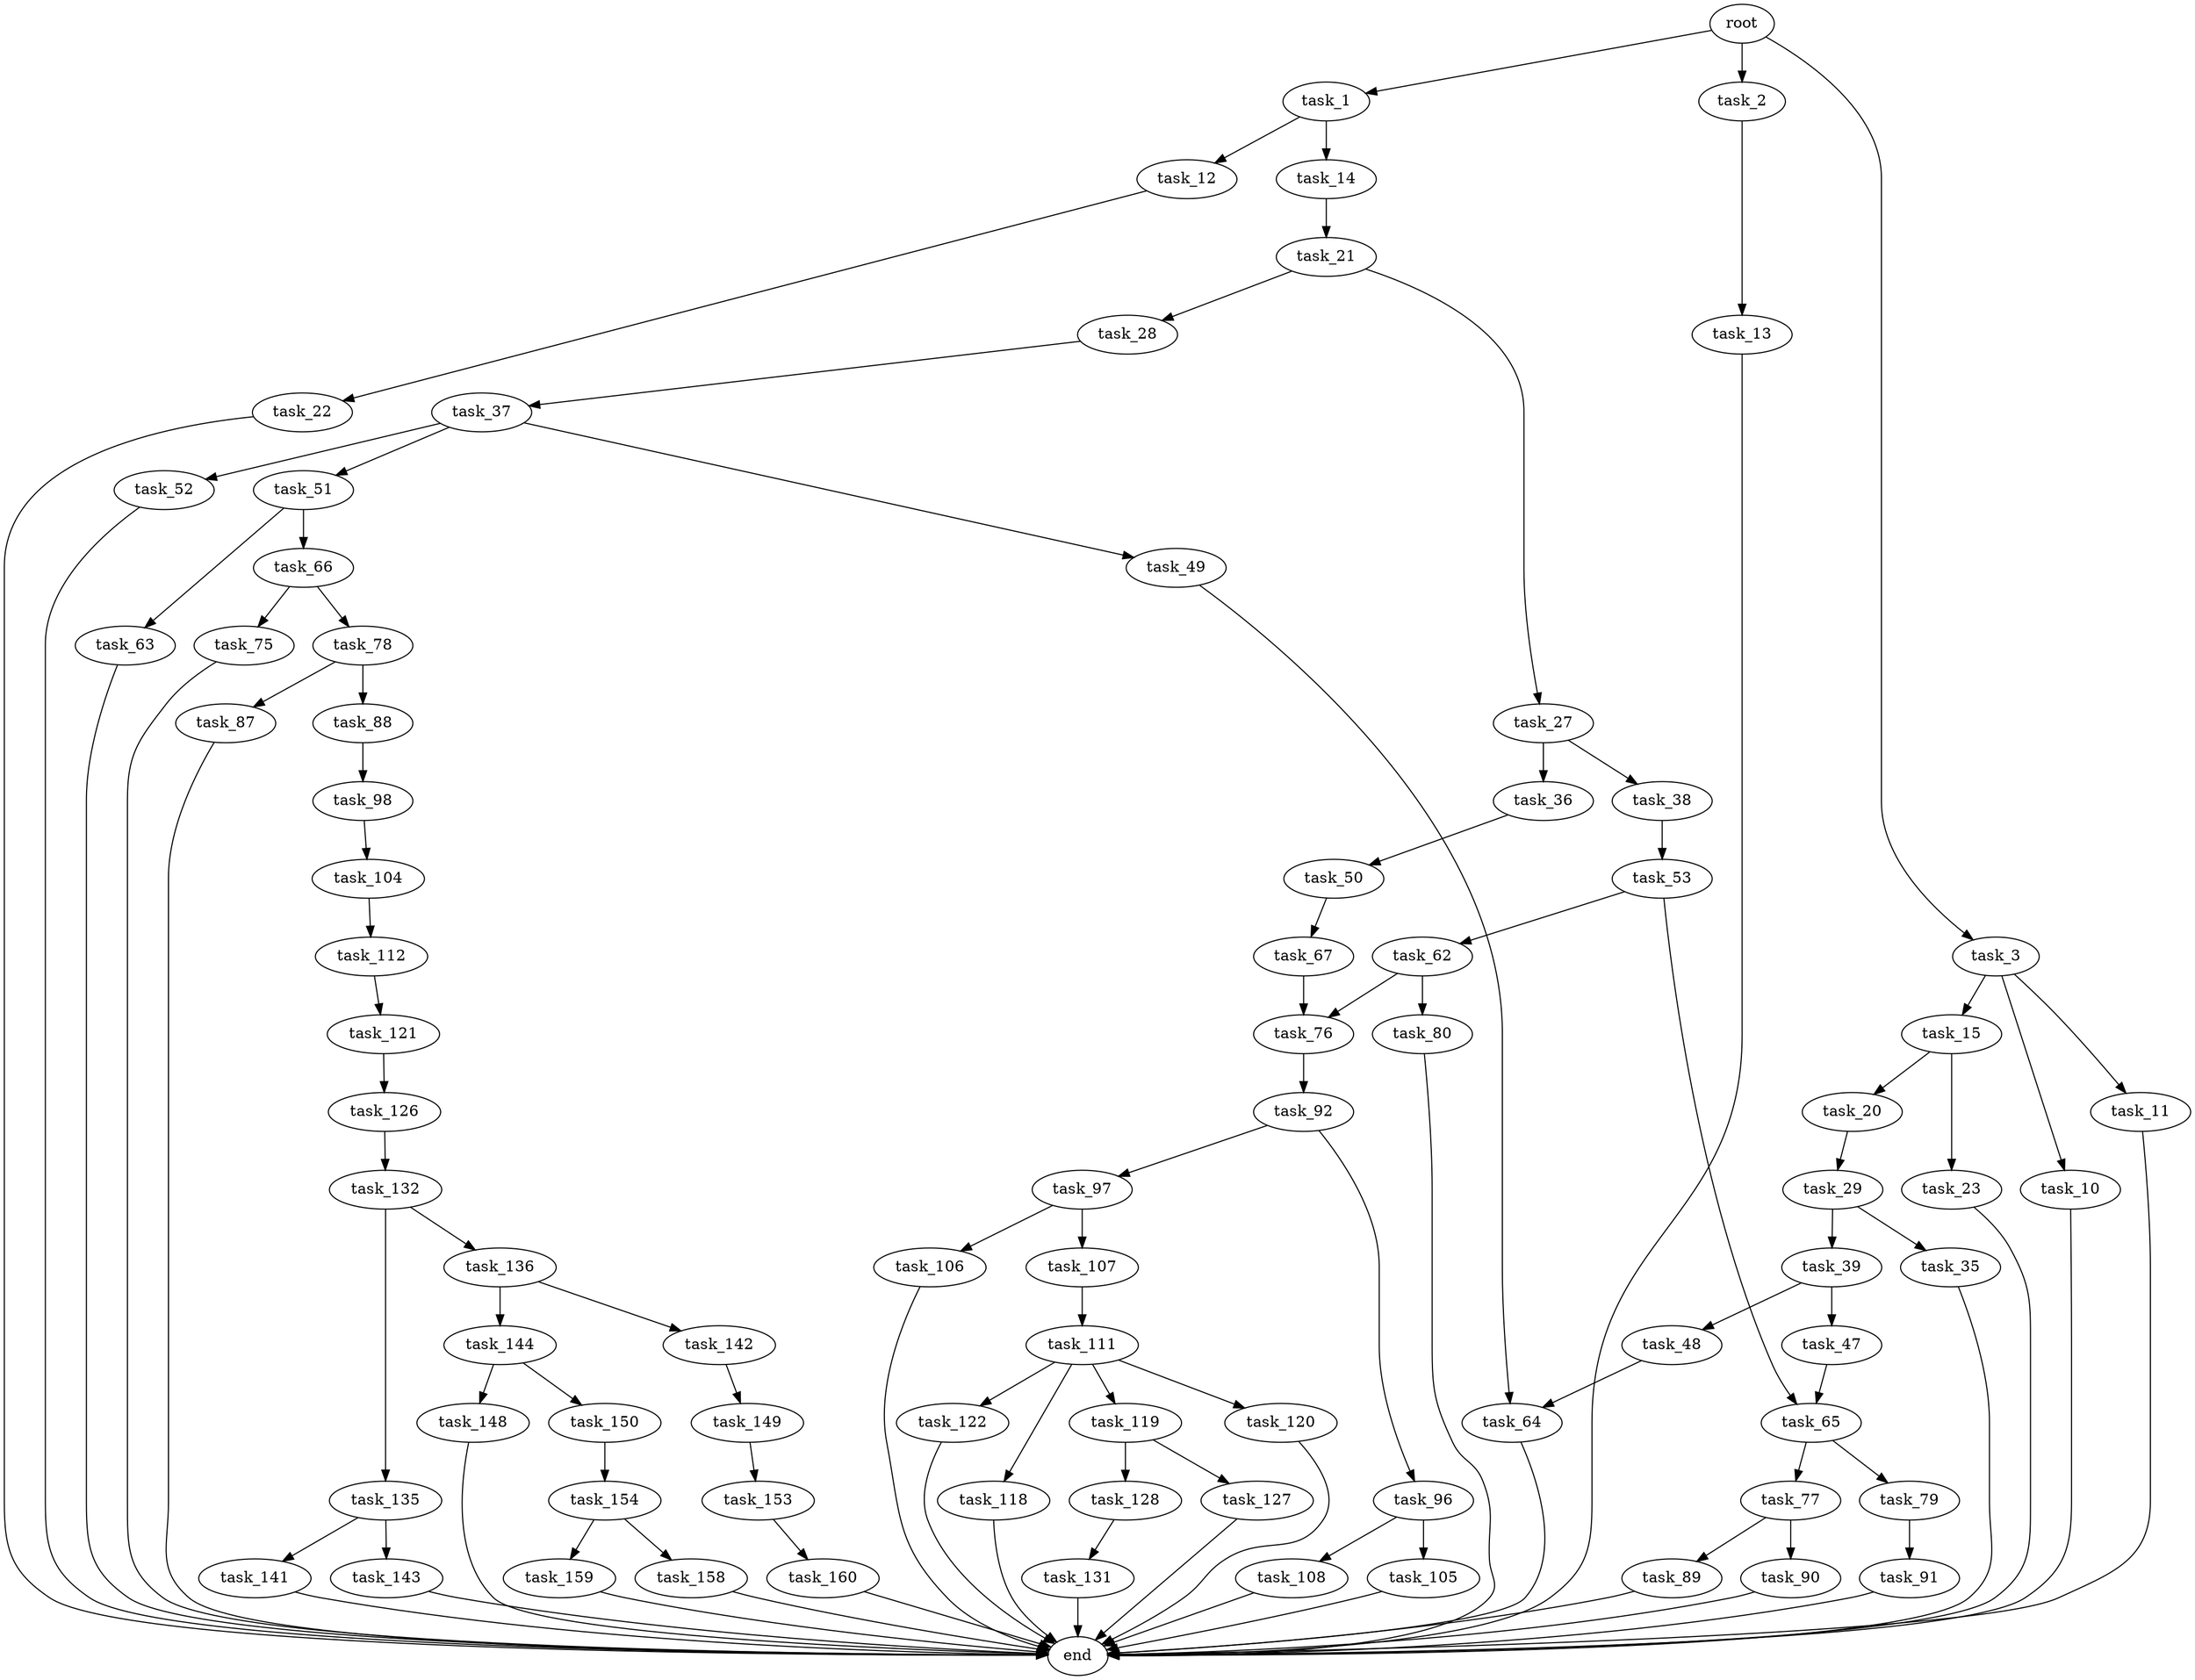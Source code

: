 digraph G {
  root [size="0.000000"];
  task_1 [size="150228612059.000000"];
  task_2 [size="22649945612.000000"];
  task_3 [size="134217728000.000000"];
  task_12 [size="14392786679.000000"];
  task_14 [size="1073741824000.000000"];
  task_13 [size="31958759564.000000"];
  task_10 [size="1073741824000.000000"];
  task_11 [size="1041808089417.000000"];
  task_15 [size="15652160645.000000"];
  end [size="0.000000"];
  task_22 [size="527178462460.000000"];
  task_21 [size="11087236296.000000"];
  task_20 [size="7486326964.000000"];
  task_23 [size="37549307628.000000"];
  task_29 [size="1073741824000.000000"];
  task_27 [size="368293445632.000000"];
  task_28 [size="549755813888.000000"];
  task_36 [size="32128914381.000000"];
  task_38 [size="7921334652.000000"];
  task_37 [size="549755813888.000000"];
  task_35 [size="602852009179.000000"];
  task_39 [size="6224470980.000000"];
  task_50 [size="734142583936.000000"];
  task_49 [size="110816745671.000000"];
  task_51 [size="340170593712.000000"];
  task_52 [size="7046446740.000000"];
  task_53 [size="7502909986.000000"];
  task_47 [size="29904749880.000000"];
  task_48 [size="309231357970.000000"];
  task_65 [size="896533515624.000000"];
  task_64 [size="24101631722.000000"];
  task_67 [size="146156571385.000000"];
  task_63 [size="110426555357.000000"];
  task_66 [size="12743148919.000000"];
  task_62 [size="40023732438.000000"];
  task_76 [size="28087010022.000000"];
  task_80 [size="2768224103.000000"];
  task_77 [size="59268554040.000000"];
  task_79 [size="8589934592.000000"];
  task_75 [size="329056503.000000"];
  task_78 [size="1073741824000.000000"];
  task_92 [size="368293445632.000000"];
  task_89 [size="684857635087.000000"];
  task_90 [size="9322629841.000000"];
  task_87 [size="782757789696.000000"];
  task_88 [size="462694162216.000000"];
  task_91 [size="134217728000.000000"];
  task_98 [size="11291958485.000000"];
  task_96 [size="290864015748.000000"];
  task_97 [size="549755813888.000000"];
  task_105 [size="34093538496.000000"];
  task_108 [size="14156978238.000000"];
  task_106 [size="8589934592.000000"];
  task_107 [size="37135604159.000000"];
  task_104 [size="368293445632.000000"];
  task_112 [size="134217728000.000000"];
  task_111 [size="634913913648.000000"];
  task_118 [size="420594635396.000000"];
  task_119 [size="2018039409.000000"];
  task_120 [size="6150793641.000000"];
  task_122 [size="1073741824000.000000"];
  task_121 [size="15843897438.000000"];
  task_127 [size="29111836894.000000"];
  task_128 [size="420185691753.000000"];
  task_126 [size="6099770762.000000"];
  task_132 [size="1073741824000.000000"];
  task_131 [size="8589934592.000000"];
  task_135 [size="368293445632.000000"];
  task_136 [size="421895612116.000000"];
  task_141 [size="10248206774.000000"];
  task_143 [size="69178986835.000000"];
  task_142 [size="4162671655.000000"];
  task_144 [size="15642839436.000000"];
  task_149 [size="228013887351.000000"];
  task_148 [size="15656787541.000000"];
  task_150 [size="6762372281.000000"];
  task_153 [size="549755813888.000000"];
  task_154 [size="44566053612.000000"];
  task_160 [size="1073741824000.000000"];
  task_158 [size="177092156449.000000"];
  task_159 [size="14088882149.000000"];

  root -> task_1 [size="1.000000"];
  root -> task_2 [size="1.000000"];
  root -> task_3 [size="1.000000"];
  task_1 -> task_12 [size="411041792.000000"];
  task_1 -> task_14 [size="411041792.000000"];
  task_2 -> task_13 [size="33554432.000000"];
  task_3 -> task_10 [size="209715200.000000"];
  task_3 -> task_11 [size="209715200.000000"];
  task_3 -> task_15 [size="209715200.000000"];
  task_12 -> task_22 [size="301989888.000000"];
  task_14 -> task_21 [size="838860800.000000"];
  task_13 -> end [size="1.000000"];
  task_10 -> end [size="1.000000"];
  task_11 -> end [size="1.000000"];
  task_15 -> task_20 [size="411041792.000000"];
  task_15 -> task_23 [size="411041792.000000"];
  task_22 -> end [size="1.000000"];
  task_21 -> task_27 [size="411041792.000000"];
  task_21 -> task_28 [size="411041792.000000"];
  task_20 -> task_29 [size="536870912.000000"];
  task_23 -> end [size="1.000000"];
  task_29 -> task_35 [size="838860800.000000"];
  task_29 -> task_39 [size="838860800.000000"];
  task_27 -> task_36 [size="411041792.000000"];
  task_27 -> task_38 [size="411041792.000000"];
  task_28 -> task_37 [size="536870912.000000"];
  task_36 -> task_50 [size="33554432.000000"];
  task_38 -> task_53 [size="679477248.000000"];
  task_37 -> task_49 [size="536870912.000000"];
  task_37 -> task_51 [size="536870912.000000"];
  task_37 -> task_52 [size="536870912.000000"];
  task_35 -> end [size="1.000000"];
  task_39 -> task_47 [size="209715200.000000"];
  task_39 -> task_48 [size="209715200.000000"];
  task_50 -> task_67 [size="679477248.000000"];
  task_49 -> task_64 [size="75497472.000000"];
  task_51 -> task_63 [size="301989888.000000"];
  task_51 -> task_66 [size="301989888.000000"];
  task_52 -> end [size="1.000000"];
  task_53 -> task_62 [size="134217728.000000"];
  task_53 -> task_65 [size="134217728.000000"];
  task_47 -> task_65 [size="33554432.000000"];
  task_48 -> task_64 [size="209715200.000000"];
  task_65 -> task_77 [size="679477248.000000"];
  task_65 -> task_79 [size="679477248.000000"];
  task_64 -> end [size="1.000000"];
  task_67 -> task_76 [size="301989888.000000"];
  task_63 -> end [size="1.000000"];
  task_66 -> task_75 [size="209715200.000000"];
  task_66 -> task_78 [size="209715200.000000"];
  task_62 -> task_76 [size="75497472.000000"];
  task_62 -> task_80 [size="75497472.000000"];
  task_76 -> task_92 [size="75497472.000000"];
  task_80 -> end [size="1.000000"];
  task_77 -> task_89 [size="134217728.000000"];
  task_77 -> task_90 [size="134217728.000000"];
  task_79 -> task_91 [size="33554432.000000"];
  task_75 -> end [size="1.000000"];
  task_78 -> task_87 [size="838860800.000000"];
  task_78 -> task_88 [size="838860800.000000"];
  task_92 -> task_96 [size="411041792.000000"];
  task_92 -> task_97 [size="411041792.000000"];
  task_89 -> end [size="1.000000"];
  task_90 -> end [size="1.000000"];
  task_87 -> end [size="1.000000"];
  task_88 -> task_98 [size="536870912.000000"];
  task_91 -> end [size="1.000000"];
  task_98 -> task_104 [size="679477248.000000"];
  task_96 -> task_105 [size="209715200.000000"];
  task_96 -> task_108 [size="209715200.000000"];
  task_97 -> task_106 [size="536870912.000000"];
  task_97 -> task_107 [size="536870912.000000"];
  task_105 -> end [size="1.000000"];
  task_108 -> end [size="1.000000"];
  task_106 -> end [size="1.000000"];
  task_107 -> task_111 [size="679477248.000000"];
  task_104 -> task_112 [size="411041792.000000"];
  task_112 -> task_121 [size="209715200.000000"];
  task_111 -> task_118 [size="411041792.000000"];
  task_111 -> task_119 [size="411041792.000000"];
  task_111 -> task_120 [size="411041792.000000"];
  task_111 -> task_122 [size="411041792.000000"];
  task_118 -> end [size="1.000000"];
  task_119 -> task_127 [size="134217728.000000"];
  task_119 -> task_128 [size="134217728.000000"];
  task_120 -> end [size="1.000000"];
  task_122 -> end [size="1.000000"];
  task_121 -> task_126 [size="838860800.000000"];
  task_127 -> end [size="1.000000"];
  task_128 -> task_131 [size="679477248.000000"];
  task_126 -> task_132 [size="134217728.000000"];
  task_132 -> task_135 [size="838860800.000000"];
  task_132 -> task_136 [size="838860800.000000"];
  task_131 -> end [size="1.000000"];
  task_135 -> task_141 [size="411041792.000000"];
  task_135 -> task_143 [size="411041792.000000"];
  task_136 -> task_142 [size="679477248.000000"];
  task_136 -> task_144 [size="679477248.000000"];
  task_141 -> end [size="1.000000"];
  task_143 -> end [size="1.000000"];
  task_142 -> task_149 [size="75497472.000000"];
  task_144 -> task_148 [size="301989888.000000"];
  task_144 -> task_150 [size="301989888.000000"];
  task_149 -> task_153 [size="301989888.000000"];
  task_148 -> end [size="1.000000"];
  task_150 -> task_154 [size="209715200.000000"];
  task_153 -> task_160 [size="536870912.000000"];
  task_154 -> task_158 [size="134217728.000000"];
  task_154 -> task_159 [size="134217728.000000"];
  task_160 -> end [size="1.000000"];
  task_158 -> end [size="1.000000"];
  task_159 -> end [size="1.000000"];
}
